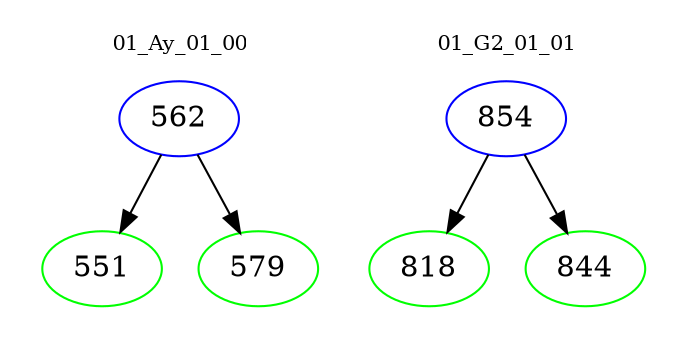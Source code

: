 digraph{
subgraph cluster_0 {
color = white
label = "01_Ay_01_00";
fontsize=10;
T0_562 [label="562", color="blue"]
T0_562 -> T0_551 [color="black"]
T0_551 [label="551", color="green"]
T0_562 -> T0_579 [color="black"]
T0_579 [label="579", color="green"]
}
subgraph cluster_1 {
color = white
label = "01_G2_01_01";
fontsize=10;
T1_854 [label="854", color="blue"]
T1_854 -> T1_818 [color="black"]
T1_818 [label="818", color="green"]
T1_854 -> T1_844 [color="black"]
T1_844 [label="844", color="green"]
}
}
